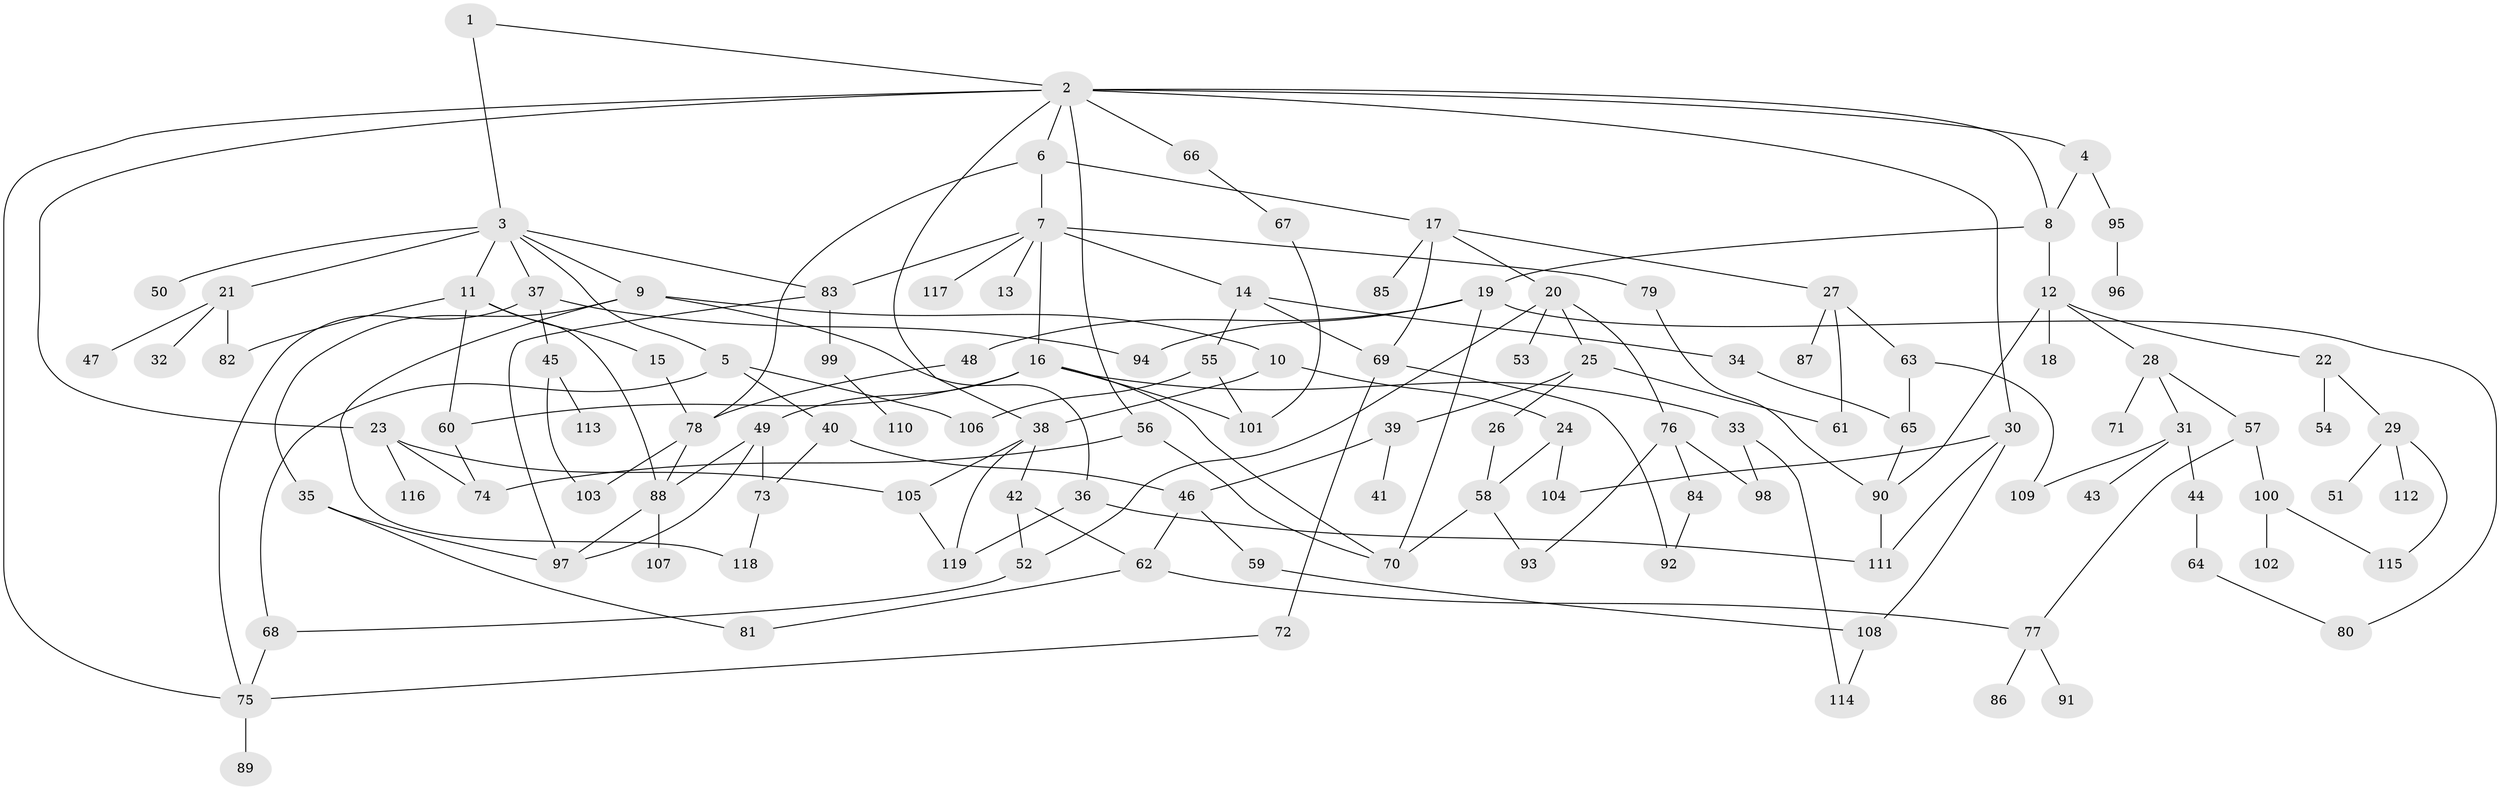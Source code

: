 // Generated by graph-tools (version 1.1) at 2025/42/03/09/25 04:42:25]
// undirected, 119 vertices, 171 edges
graph export_dot {
graph [start="1"]
  node [color=gray90,style=filled];
  1;
  2;
  3;
  4;
  5;
  6;
  7;
  8;
  9;
  10;
  11;
  12;
  13;
  14;
  15;
  16;
  17;
  18;
  19;
  20;
  21;
  22;
  23;
  24;
  25;
  26;
  27;
  28;
  29;
  30;
  31;
  32;
  33;
  34;
  35;
  36;
  37;
  38;
  39;
  40;
  41;
  42;
  43;
  44;
  45;
  46;
  47;
  48;
  49;
  50;
  51;
  52;
  53;
  54;
  55;
  56;
  57;
  58;
  59;
  60;
  61;
  62;
  63;
  64;
  65;
  66;
  67;
  68;
  69;
  70;
  71;
  72;
  73;
  74;
  75;
  76;
  77;
  78;
  79;
  80;
  81;
  82;
  83;
  84;
  85;
  86;
  87;
  88;
  89;
  90;
  91;
  92;
  93;
  94;
  95;
  96;
  97;
  98;
  99;
  100;
  101;
  102;
  103;
  104;
  105;
  106;
  107;
  108;
  109;
  110;
  111;
  112;
  113;
  114;
  115;
  116;
  117;
  118;
  119;
  1 -- 2;
  1 -- 3;
  2 -- 4;
  2 -- 6;
  2 -- 8;
  2 -- 23;
  2 -- 30;
  2 -- 56;
  2 -- 66;
  2 -- 38;
  2 -- 75;
  3 -- 5;
  3 -- 9;
  3 -- 11;
  3 -- 21;
  3 -- 37;
  3 -- 50;
  3 -- 83;
  4 -- 95;
  4 -- 8;
  5 -- 40;
  5 -- 106;
  5 -- 68;
  6 -- 7;
  6 -- 17;
  6 -- 78;
  7 -- 13;
  7 -- 14;
  7 -- 16;
  7 -- 79;
  7 -- 117;
  7 -- 83;
  8 -- 12;
  8 -- 19;
  9 -- 10;
  9 -- 35;
  9 -- 36;
  9 -- 118;
  10 -- 24;
  10 -- 38;
  11 -- 15;
  11 -- 60;
  11 -- 82;
  11 -- 88;
  12 -- 18;
  12 -- 22;
  12 -- 28;
  12 -- 90;
  14 -- 34;
  14 -- 55;
  14 -- 69;
  15 -- 78;
  16 -- 33;
  16 -- 49;
  16 -- 70;
  16 -- 101;
  16 -- 60;
  17 -- 20;
  17 -- 27;
  17 -- 69;
  17 -- 85;
  19 -- 48;
  19 -- 94;
  19 -- 80;
  19 -- 70;
  20 -- 25;
  20 -- 53;
  20 -- 76;
  20 -- 52;
  21 -- 32;
  21 -- 47;
  21 -- 82;
  22 -- 29;
  22 -- 54;
  23 -- 116;
  23 -- 105;
  23 -- 74;
  24 -- 104;
  24 -- 58;
  25 -- 26;
  25 -- 39;
  25 -- 61;
  26 -- 58;
  27 -- 61;
  27 -- 63;
  27 -- 87;
  28 -- 31;
  28 -- 57;
  28 -- 71;
  29 -- 51;
  29 -- 112;
  29 -- 115;
  30 -- 108;
  30 -- 111;
  30 -- 104;
  31 -- 43;
  31 -- 44;
  31 -- 109;
  33 -- 98;
  33 -- 114;
  34 -- 65;
  35 -- 81;
  35 -- 97;
  36 -- 119;
  36 -- 111;
  37 -- 45;
  37 -- 75;
  37 -- 94;
  38 -- 42;
  38 -- 105;
  38 -- 119;
  39 -- 41;
  39 -- 46;
  40 -- 46;
  40 -- 73;
  42 -- 52;
  42 -- 62;
  44 -- 64;
  45 -- 113;
  45 -- 103;
  46 -- 59;
  46 -- 62;
  48 -- 78;
  49 -- 73;
  49 -- 88;
  49 -- 97;
  52 -- 68;
  55 -- 101;
  55 -- 106;
  56 -- 70;
  56 -- 74;
  57 -- 100;
  57 -- 77;
  58 -- 70;
  58 -- 93;
  59 -- 108;
  60 -- 74;
  62 -- 77;
  62 -- 81;
  63 -- 109;
  63 -- 65;
  64 -- 80;
  65 -- 90;
  66 -- 67;
  67 -- 101;
  68 -- 75;
  69 -- 72;
  69 -- 92;
  72 -- 75;
  73 -- 118;
  75 -- 89;
  76 -- 84;
  76 -- 93;
  76 -- 98;
  77 -- 86;
  77 -- 91;
  78 -- 88;
  78 -- 103;
  79 -- 90;
  83 -- 97;
  83 -- 99;
  84 -- 92;
  88 -- 107;
  88 -- 97;
  90 -- 111;
  95 -- 96;
  99 -- 110;
  100 -- 102;
  100 -- 115;
  105 -- 119;
  108 -- 114;
}
